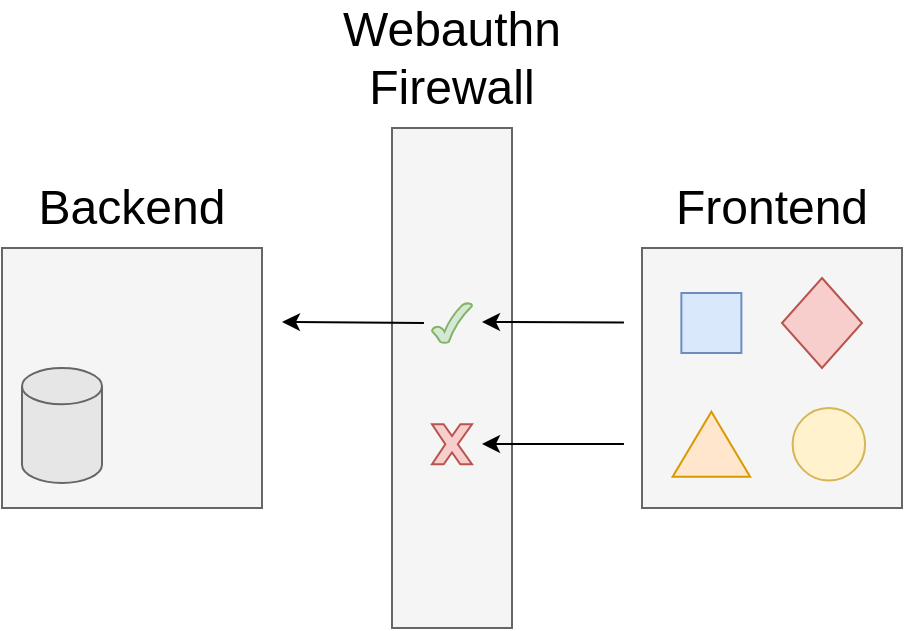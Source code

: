 <mxfile version="14.6.11" type="device"><diagram id="7t3TpQOkxmIEOThrlLYN" name="Page-1"><mxGraphModel dx="1155" dy="641" grid="1" gridSize="10" guides="1" tooltips="1" connect="1" arrows="1" fold="1" page="1" pageScale="1" pageWidth="850" pageHeight="1100" math="0" shadow="0"><root><mxCell id="0"/><mxCell id="1" parent="0"/><mxCell id="whO_wn3WvA1ll9CVyv5Z-1" value="" style="rounded=0;whiteSpace=wrap;html=1;fillColor=#f5f5f5;strokeColor=#666666;fontColor=#333333;" vertex="1" parent="1"><mxGeometry x="470" y="360" width="130" height="130" as="geometry"/></mxCell><mxCell id="whO_wn3WvA1ll9CVyv5Z-2" value="&lt;font style=&quot;font-size: 24px&quot;&gt;Frontend&lt;/font&gt;" style="text;html=1;strokeColor=none;fillColor=none;align=center;verticalAlign=middle;whiteSpace=wrap;rounded=0;" vertex="1" parent="1"><mxGeometry x="470" y="330" width="130" height="20" as="geometry"/></mxCell><mxCell id="whO_wn3WvA1ll9CVyv5Z-3" value="" style="rhombus;whiteSpace=wrap;html=1;fillColor=#f8cecc;strokeColor=#b85450;" vertex="1" parent="1"><mxGeometry x="540" y="375" width="40" height="45" as="geometry"/></mxCell><mxCell id="whO_wn3WvA1ll9CVyv5Z-4" value="" style="rounded=0;whiteSpace=wrap;html=1;fillColor=#dae8fc;strokeColor=#6c8ebf;" vertex="1" parent="1"><mxGeometry x="489.69" y="382.5" width="30" height="30" as="geometry"/></mxCell><mxCell id="whO_wn3WvA1ll9CVyv5Z-5" value="" style="triangle;whiteSpace=wrap;html=1;rotation=-90;fillColor=#ffe6cc;strokeColor=#d79b00;" vertex="1" parent="1"><mxGeometry x="488.44" y="438.75" width="32.5" height="38.75" as="geometry"/></mxCell><mxCell id="whO_wn3WvA1ll9CVyv5Z-6" value="" style="ellipse;whiteSpace=wrap;html=1;aspect=fixed;fillColor=#fff2cc;strokeColor=#d6b656;" vertex="1" parent="1"><mxGeometry x="545.31" y="440" width="36.25" height="36.25" as="geometry"/></mxCell><mxCell id="whO_wn3WvA1ll9CVyv5Z-7" value="" style="rounded=0;whiteSpace=wrap;html=1;fillColor=#f5f5f5;strokeColor=#666666;fontColor=#333333;" vertex="1" parent="1"><mxGeometry x="345" y="300" width="60" height="250" as="geometry"/></mxCell><mxCell id="whO_wn3WvA1ll9CVyv5Z-8" value="&lt;font style=&quot;font-size: 24px&quot;&gt;Webauthn&lt;br&gt;Firewall&lt;/font&gt;" style="text;html=1;strokeColor=none;fillColor=none;align=center;verticalAlign=middle;whiteSpace=wrap;rounded=0;" vertex="1" parent="1"><mxGeometry x="310" y="250" width="130" height="30" as="geometry"/></mxCell><mxCell id="whO_wn3WvA1ll9CVyv5Z-9" value="" style="rounded=0;whiteSpace=wrap;html=1;fillColor=#f5f5f5;strokeColor=#666666;fontColor=#333333;" vertex="1" parent="1"><mxGeometry x="150" y="360" width="130" height="130" as="geometry"/></mxCell><mxCell id="whO_wn3WvA1ll9CVyv5Z-10" value="&lt;font style=&quot;font-size: 24px&quot;&gt;Backend&lt;/font&gt;" style="text;html=1;strokeColor=none;fillColor=none;align=center;verticalAlign=middle;whiteSpace=wrap;rounded=0;" vertex="1" parent="1"><mxGeometry x="150" y="330" width="130" height="20" as="geometry"/></mxCell><mxCell id="whO_wn3WvA1ll9CVyv5Z-11" value="" style="shape=cylinder3;whiteSpace=wrap;html=1;boundedLbl=1;backgroundOutline=1;size=9.069;strokeColor=#666666;fontColor=#333333;fillColor=#E6E6E6;" vertex="1" parent="1"><mxGeometry x="160" y="420" width="40" height="57.5" as="geometry"/></mxCell><mxCell id="whO_wn3WvA1ll9CVyv5Z-13" value="" style="endArrow=classic;html=1;" edge="1" parent="1"><mxGeometry width="50" height="50" relative="1" as="geometry"><mxPoint x="460.98" y="458.01" as="sourcePoint"/><mxPoint x="390" y="458" as="targetPoint"/></mxGeometry></mxCell><mxCell id="whO_wn3WvA1ll9CVyv5Z-15" value="" style="endArrow=classic;html=1;" edge="1" parent="1"><mxGeometry width="50" height="50" relative="1" as="geometry"><mxPoint x="360.98" y="397.47" as="sourcePoint"/><mxPoint x="290" y="397" as="targetPoint"/></mxGeometry></mxCell><mxCell id="whO_wn3WvA1ll9CVyv5Z-16" value="" style="endArrow=classic;html=1;" edge="1" parent="1"><mxGeometry width="50" height="50" relative="1" as="geometry"><mxPoint x="460.98" y="397.21" as="sourcePoint"/><mxPoint x="390" y="397" as="targetPoint"/></mxGeometry></mxCell><mxCell id="whO_wn3WvA1ll9CVyv5Z-17" value="" style="verticalLabelPosition=bottom;verticalAlign=top;html=1;shape=mxgraph.basic.tick;fillColor=#d5e8d4;strokeColor=#82b366;" vertex="1" parent="1"><mxGeometry x="365" y="387.5" width="20" height="20" as="geometry"/></mxCell><mxCell id="whO_wn3WvA1ll9CVyv5Z-18" value="" style="verticalLabelPosition=bottom;verticalAlign=top;html=1;shape=mxgraph.basic.x;fillColor=#f8cecc;strokeColor=#b85450;" vertex="1" parent="1"><mxGeometry x="365" y="448.12" width="20" height="20" as="geometry"/></mxCell></root></mxGraphModel></diagram></mxfile>